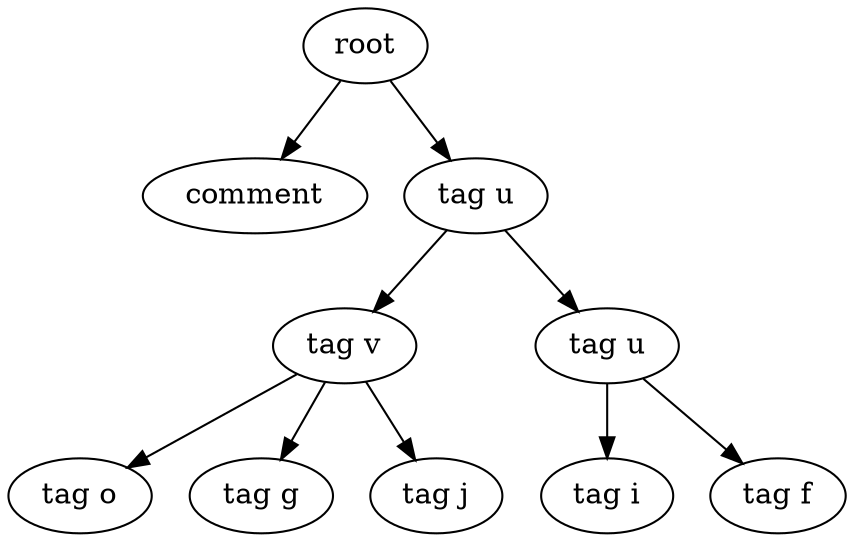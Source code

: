digraph Tree{
0[label="root"];
0->00
00[label="comment"];
0->01
01[label="tag u"];
01->010
010[label="tag v"];
010->0100
0100[label="tag o"];
010->0101
0101[label="tag g"];
010->0102
0102[label="tag j"];
01->011
011[label="tag u"];
011->0110
0110[label="tag i"];
011->0111
0111[label="tag f"];
}
